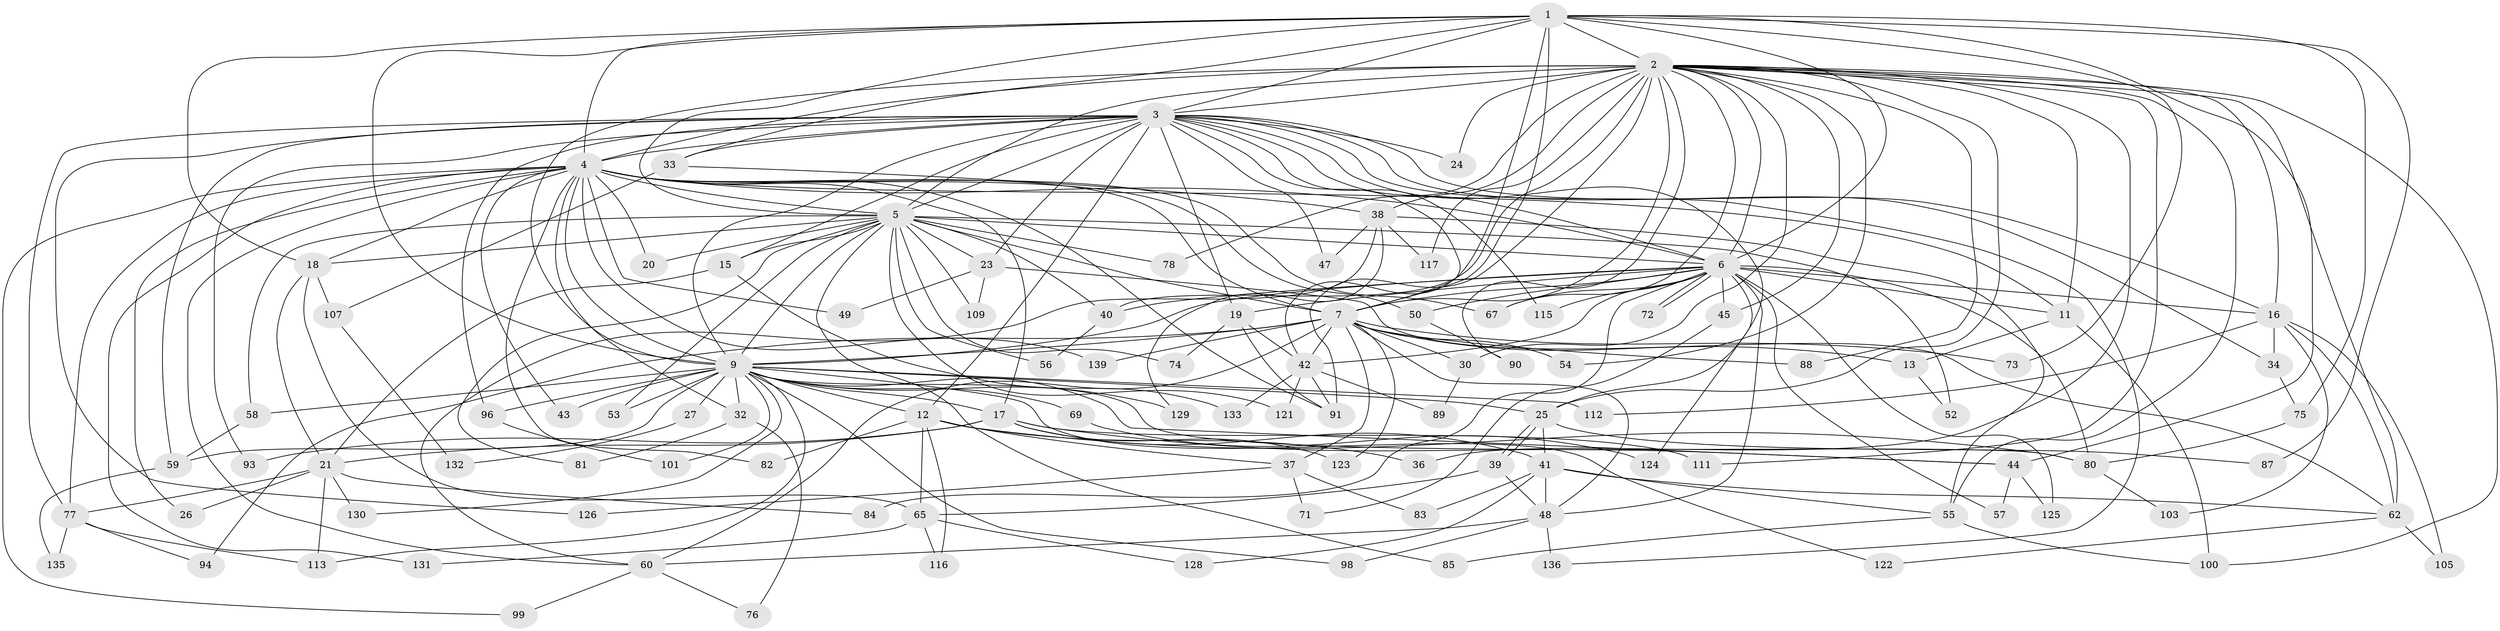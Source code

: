 // Generated by graph-tools (version 1.1) at 2025/23/03/03/25 07:23:35]
// undirected, 105 vertices, 246 edges
graph export_dot {
graph [start="1"]
  node [color=gray90,style=filled];
  1 [super="+63"];
  2 [super="+8"];
  3 [super="+104"];
  4 [super="+61"];
  5 [super="+29"];
  6 [super="+46"];
  7 [super="+14"];
  9 [super="+10"];
  11 [super="+68"];
  12 [super="+31"];
  13;
  15;
  16 [super="+22"];
  17;
  18 [super="+28"];
  19 [super="+108"];
  20;
  21 [super="+35"];
  23 [super="+95"];
  24;
  25 [super="+110"];
  26;
  27;
  30;
  32 [super="+118"];
  33;
  34;
  36;
  37;
  38 [super="+119"];
  39;
  40 [super="+79"];
  41 [super="+66"];
  42 [super="+97"];
  43;
  44 [super="+70"];
  45;
  47;
  48 [super="+51"];
  49;
  50;
  52;
  53;
  54;
  55 [super="+120"];
  56;
  57;
  58;
  59 [super="+114"];
  60 [super="+64"];
  62 [super="+138"];
  65 [super="+86"];
  67 [super="+137"];
  69;
  71;
  72;
  73;
  74;
  75 [super="+106"];
  76;
  77 [super="+92"];
  78;
  80 [super="+127"];
  81;
  82;
  83;
  84;
  85;
  87;
  88;
  89;
  90;
  91 [super="+102"];
  93;
  94;
  96;
  98;
  99;
  100 [super="+134"];
  101;
  103;
  105;
  107;
  109;
  111;
  112;
  113 [super="+140"];
  115;
  116;
  117;
  121;
  122;
  123;
  124;
  125;
  126;
  128;
  129;
  130;
  131;
  132;
  133;
  135;
  136;
  139;
  1 -- 2 [weight=2];
  1 -- 3;
  1 -- 4;
  1 -- 5;
  1 -- 6;
  1 -- 7;
  1 -- 9 [weight=2];
  1 -- 18;
  1 -- 33;
  1 -- 75;
  1 -- 87;
  1 -- 73;
  1 -- 42;
  1 -- 44;
  2 -- 3 [weight=3];
  2 -- 4 [weight=2];
  2 -- 5 [weight=2];
  2 -- 6 [weight=2];
  2 -- 7 [weight=2];
  2 -- 9 [weight=4];
  2 -- 11;
  2 -- 16;
  2 -- 36;
  2 -- 38;
  2 -- 62;
  2 -- 67;
  2 -- 78;
  2 -- 91;
  2 -- 111;
  2 -- 117;
  2 -- 24;
  2 -- 88;
  2 -- 90;
  2 -- 30;
  2 -- 100;
  2 -- 40;
  2 -- 45;
  2 -- 54;
  2 -- 25;
  2 -- 55;
  3 -- 4;
  3 -- 5 [weight=2];
  3 -- 6;
  3 -- 7 [weight=2];
  3 -- 9 [weight=2];
  3 -- 12 [weight=2];
  3 -- 15;
  3 -- 16;
  3 -- 19;
  3 -- 23;
  3 -- 24;
  3 -- 25;
  3 -- 33;
  3 -- 34;
  3 -- 47;
  3 -- 59;
  3 -- 77;
  3 -- 93;
  3 -- 96;
  3 -- 115;
  3 -- 126;
  3 -- 136;
  4 -- 5;
  4 -- 6;
  4 -- 7;
  4 -- 9 [weight=3];
  4 -- 17;
  4 -- 20;
  4 -- 26;
  4 -- 43;
  4 -- 49;
  4 -- 50;
  4 -- 67;
  4 -- 82;
  4 -- 91;
  4 -- 99;
  4 -- 131;
  4 -- 139;
  4 -- 60;
  4 -- 77;
  4 -- 11;
  4 -- 18;
  4 -- 32;
  5 -- 6;
  5 -- 7;
  5 -- 9 [weight=2];
  5 -- 15;
  5 -- 18;
  5 -- 20;
  5 -- 23;
  5 -- 40;
  5 -- 52;
  5 -- 53;
  5 -- 56;
  5 -- 58;
  5 -- 74;
  5 -- 78;
  5 -- 85;
  5 -- 109;
  5 -- 121;
  5 -- 81;
  6 -- 7;
  6 -- 9 [weight=2];
  6 -- 11;
  6 -- 19;
  6 -- 45;
  6 -- 48;
  6 -- 50;
  6 -- 57;
  6 -- 72;
  6 -- 72;
  6 -- 80;
  6 -- 84;
  6 -- 115;
  6 -- 124;
  6 -- 125;
  6 -- 40;
  6 -- 42;
  6 -- 67;
  6 -- 16 [weight=2];
  7 -- 9 [weight=2];
  7 -- 13;
  7 -- 30;
  7 -- 37;
  7 -- 42;
  7 -- 54;
  7 -- 60;
  7 -- 73;
  7 -- 94;
  7 -- 123;
  7 -- 88;
  7 -- 139;
  7 -- 48;
  9 -- 12;
  9 -- 25;
  9 -- 27 [weight=2];
  9 -- 32 [weight=2];
  9 -- 44;
  9 -- 69 [weight=2];
  9 -- 80;
  9 -- 122;
  9 -- 129;
  9 -- 130;
  9 -- 17;
  9 -- 96;
  9 -- 98;
  9 -- 101;
  9 -- 43;
  9 -- 112;
  9 -- 53;
  9 -- 58;
  9 -- 59;
  9 -- 113;
  11 -- 13;
  11 -- 100;
  12 -- 36;
  12 -- 37;
  12 -- 82;
  12 -- 116;
  12 -- 65;
  12 -- 80;
  13 -- 52;
  15 -- 21;
  15 -- 133;
  16 -- 103;
  16 -- 105;
  16 -- 112;
  16 -- 34;
  16 -- 62;
  17 -- 41;
  17 -- 44;
  17 -- 93;
  17 -- 111;
  17 -- 123;
  17 -- 21;
  18 -- 21;
  18 -- 65;
  18 -- 107;
  19 -- 42;
  19 -- 74;
  19 -- 91;
  21 -- 26;
  21 -- 77;
  21 -- 84;
  21 -- 130;
  21 -- 113;
  23 -- 49;
  23 -- 109;
  23 -- 62;
  25 -- 39;
  25 -- 39;
  25 -- 41;
  25 -- 87;
  27 -- 132;
  30 -- 89;
  32 -- 76;
  32 -- 81;
  33 -- 38;
  33 -- 107;
  34 -- 75;
  37 -- 71;
  37 -- 83;
  37 -- 126;
  38 -- 47;
  38 -- 55;
  38 -- 117;
  38 -- 129;
  38 -- 60;
  39 -- 48;
  39 -- 65;
  40 -- 56;
  41 -- 55;
  41 -- 62;
  41 -- 83;
  41 -- 128;
  41 -- 48;
  42 -- 89;
  42 -- 133;
  42 -- 121;
  42 -- 91;
  44 -- 57;
  44 -- 125;
  45 -- 71;
  48 -- 98;
  48 -- 136;
  48 -- 60;
  50 -- 90;
  55 -- 85;
  55 -- 100;
  58 -- 59;
  59 -- 135;
  60 -- 76;
  60 -- 99;
  62 -- 105;
  62 -- 122;
  65 -- 131;
  65 -- 128;
  65 -- 116;
  69 -- 124;
  75 -- 80;
  77 -- 94;
  77 -- 113;
  77 -- 135;
  80 -- 103;
  96 -- 101;
  107 -- 132;
}

